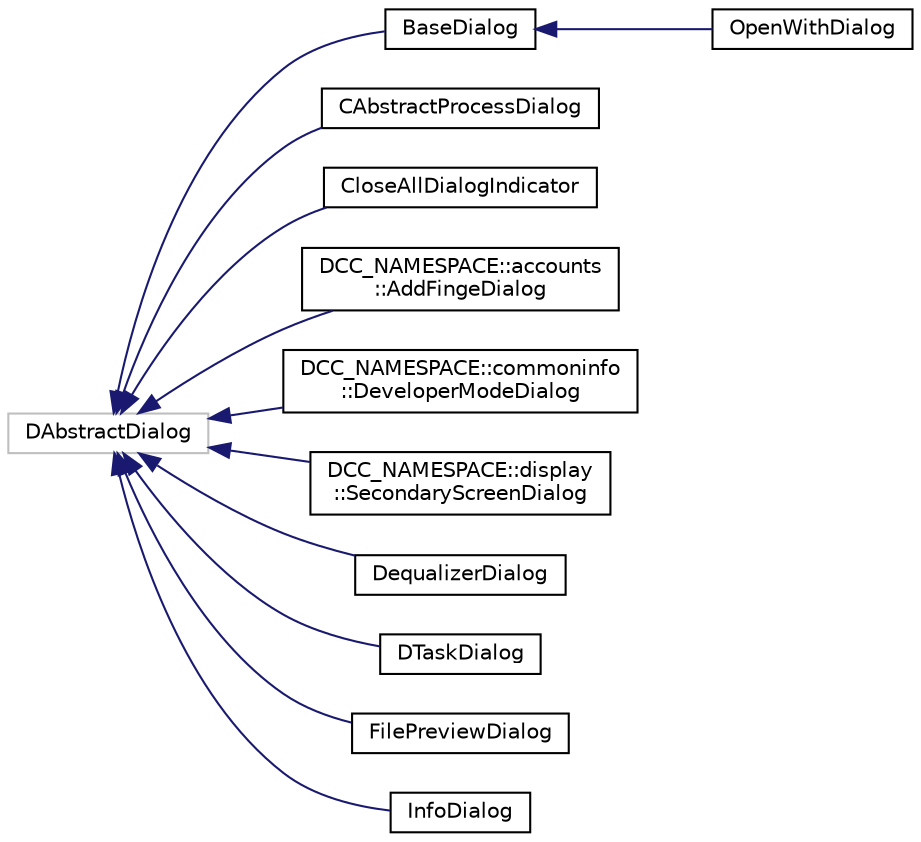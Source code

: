 digraph "类继承关系图"
{
  edge [fontname="Helvetica",fontsize="10",labelfontname="Helvetica",labelfontsize="10"];
  node [fontname="Helvetica",fontsize="10",shape=record];
  rankdir="LR";
  Node3067 [label="DAbstractDialog",height=0.2,width=0.4,color="grey75", fillcolor="white", style="filled"];
  Node3067 -> Node0 [dir="back",color="midnightblue",fontsize="10",style="solid",fontname="Helvetica"];
  Node0 [label="BaseDialog",height=0.2,width=0.4,color="black", fillcolor="white", style="filled",URL="$class_base_dialog.html"];
  Node0 -> Node1 [dir="back",color="midnightblue",fontsize="10",style="solid",fontname="Helvetica"];
  Node1 [label="OpenWithDialog",height=0.2,width=0.4,color="black", fillcolor="white", style="filled",URL="$class_open_with_dialog.html"];
  Node3067 -> Node3070 [dir="back",color="midnightblue",fontsize="10",style="solid",fontname="Helvetica"];
  Node3070 [label="CAbstractProcessDialog",height=0.2,width=0.4,color="black", fillcolor="white", style="filled",URL="$class_c_abstract_process_dialog.html"];
  Node3067 -> Node3071 [dir="back",color="midnightblue",fontsize="10",style="solid",fontname="Helvetica"];
  Node3071 [label="CloseAllDialogIndicator",height=0.2,width=0.4,color="black", fillcolor="white", style="filled",URL="$class_close_all_dialog_indicator.html"];
  Node3067 -> Node3072 [dir="back",color="midnightblue",fontsize="10",style="solid",fontname="Helvetica"];
  Node3072 [label="DCC_NAMESPACE::accounts\l::AddFingeDialog",height=0.2,width=0.4,color="black", fillcolor="white", style="filled",URL="$class_d_c_c___n_a_m_e_s_p_a_c_e_1_1accounts_1_1_add_finge_dialog.html"];
  Node3067 -> Node3073 [dir="back",color="midnightblue",fontsize="10",style="solid",fontname="Helvetica"];
  Node3073 [label="DCC_NAMESPACE::commoninfo\l::DeveloperModeDialog",height=0.2,width=0.4,color="black", fillcolor="white", style="filled",URL="$class_d_c_c___n_a_m_e_s_p_a_c_e_1_1commoninfo_1_1_developer_mode_dialog.html"];
  Node3067 -> Node3074 [dir="back",color="midnightblue",fontsize="10",style="solid",fontname="Helvetica"];
  Node3074 [label="DCC_NAMESPACE::display\l::SecondaryScreenDialog",height=0.2,width=0.4,color="black", fillcolor="white", style="filled",URL="$class_d_c_c___n_a_m_e_s_p_a_c_e_1_1display_1_1_secondary_screen_dialog.html"];
  Node3067 -> Node3075 [dir="back",color="midnightblue",fontsize="10",style="solid",fontname="Helvetica"];
  Node3075 [label="DequalizerDialog",height=0.2,width=0.4,color="black", fillcolor="white", style="filled",URL="$class_dequalizer_dialog.html"];
  Node3067 -> Node3076 [dir="back",color="midnightblue",fontsize="10",style="solid",fontname="Helvetica"];
  Node3076 [label="DTaskDialog",height=0.2,width=0.4,color="black", fillcolor="white", style="filled",URL="$class_d_task_dialog.html"];
  Node3067 -> Node3077 [dir="back",color="midnightblue",fontsize="10",style="solid",fontname="Helvetica"];
  Node3077 [label="FilePreviewDialog",height=0.2,width=0.4,color="black", fillcolor="white", style="filled",URL="$class_file_preview_dialog.html"];
  Node3067 -> Node3078 [dir="back",color="midnightblue",fontsize="10",style="solid",fontname="Helvetica"];
  Node3078 [label="InfoDialog",height=0.2,width=0.4,color="black", fillcolor="white", style="filled",URL="$class_info_dialog.html"];
}

